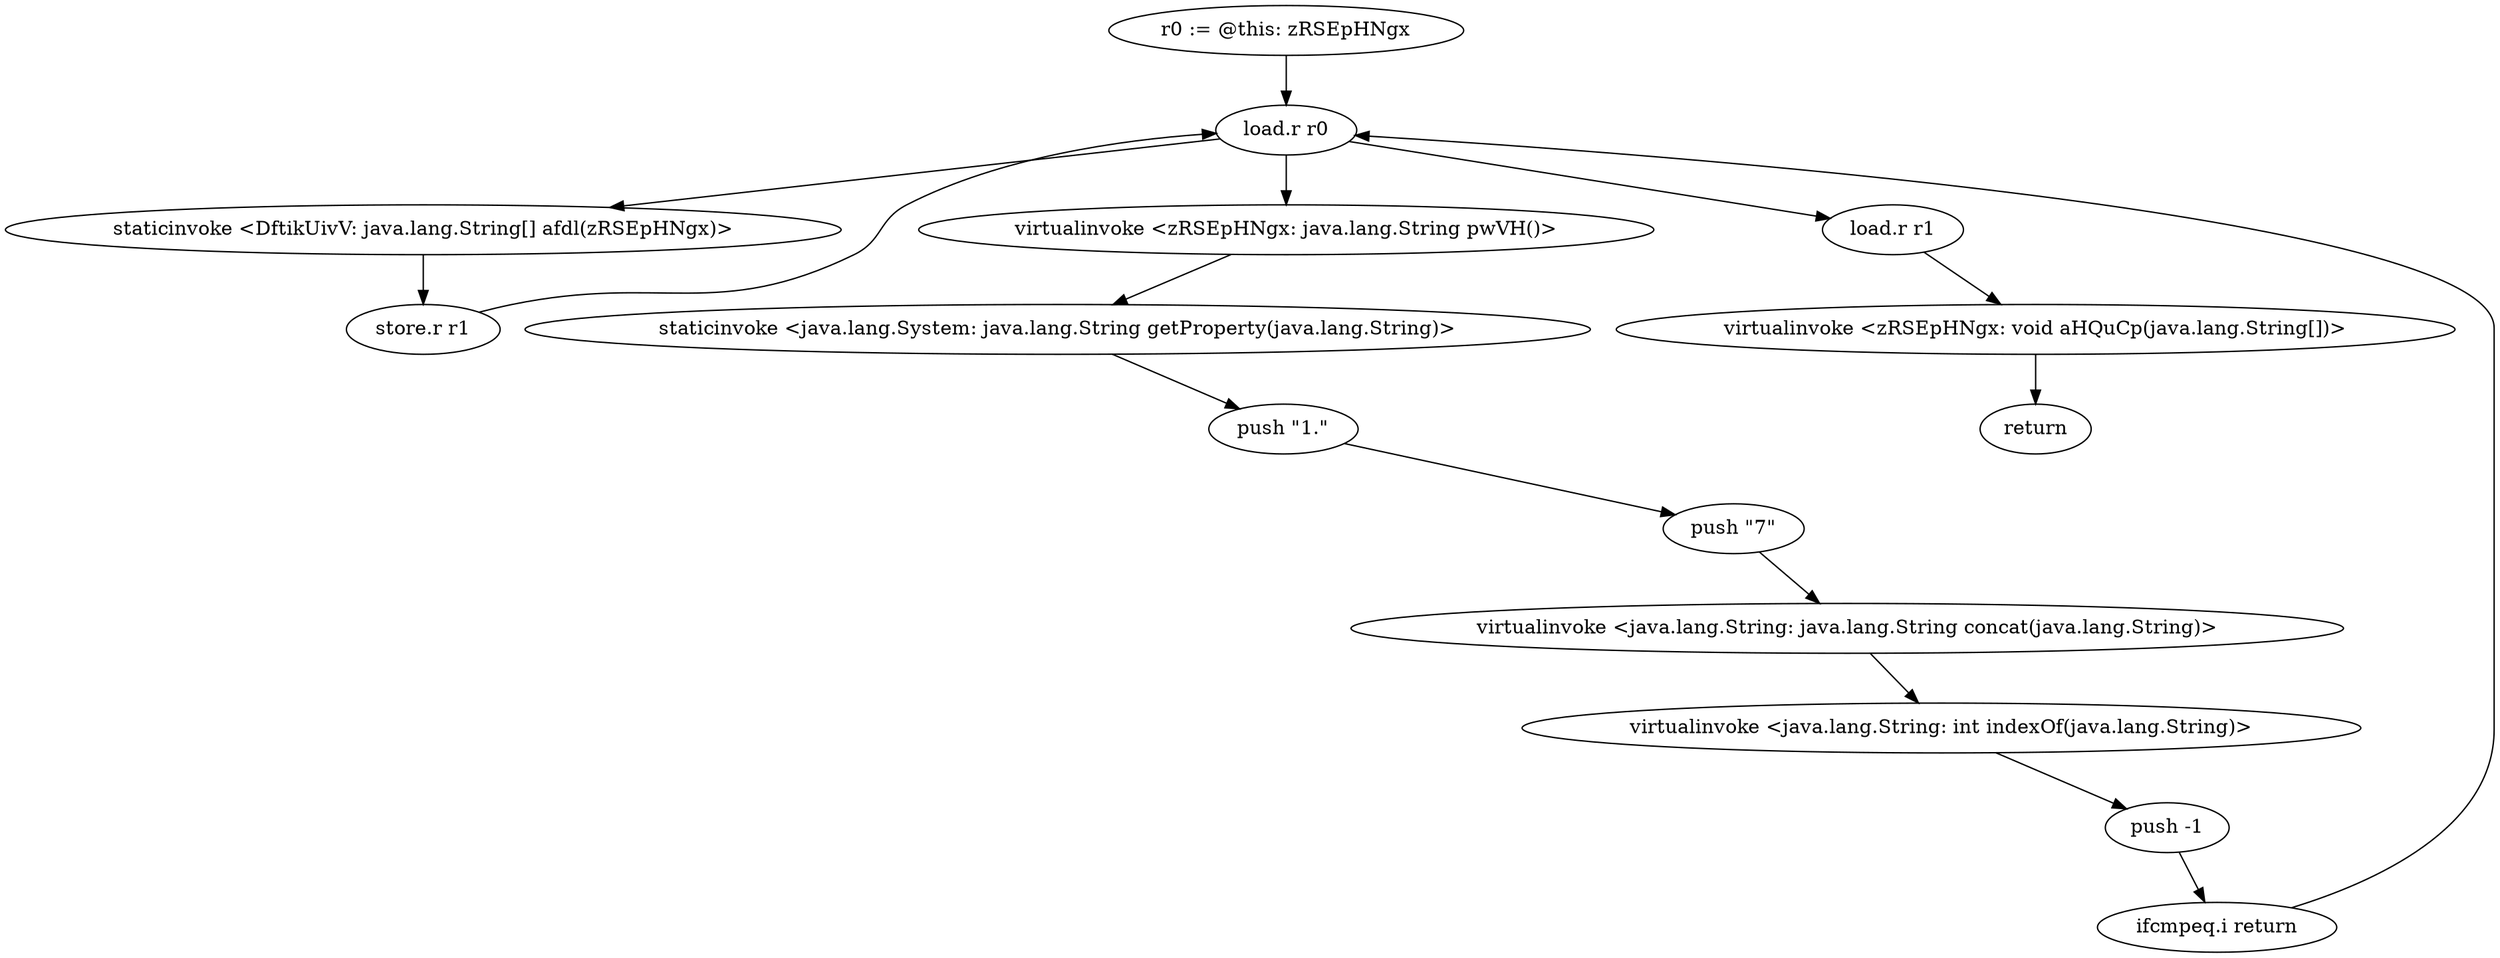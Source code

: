 digraph "" {
    "r0 := @this: zRSEpHNgx"
    "load.r r0"
    "r0 := @this: zRSEpHNgx"->"load.r r0";
    "staticinvoke <DftikUivV: java.lang.String[] afdl(zRSEpHNgx)>"
    "load.r r0"->"staticinvoke <DftikUivV: java.lang.String[] afdl(zRSEpHNgx)>";
    "store.r r1"
    "staticinvoke <DftikUivV: java.lang.String[] afdl(zRSEpHNgx)>"->"store.r r1";
    "store.r r1"->"load.r r0";
    "virtualinvoke <zRSEpHNgx: java.lang.String pwVH()>"
    "load.r r0"->"virtualinvoke <zRSEpHNgx: java.lang.String pwVH()>";
    "staticinvoke <java.lang.System: java.lang.String getProperty(java.lang.String)>"
    "virtualinvoke <zRSEpHNgx: java.lang.String pwVH()>"->"staticinvoke <java.lang.System: java.lang.String getProperty(java.lang.String)>";
    "push \"1.\""
    "staticinvoke <java.lang.System: java.lang.String getProperty(java.lang.String)>"->"push \"1.\"";
    "push \"7\""
    "push \"1.\""->"push \"7\"";
    "virtualinvoke <java.lang.String: java.lang.String concat(java.lang.String)>"
    "push \"7\""->"virtualinvoke <java.lang.String: java.lang.String concat(java.lang.String)>";
    "virtualinvoke <java.lang.String: int indexOf(java.lang.String)>"
    "virtualinvoke <java.lang.String: java.lang.String concat(java.lang.String)>"->"virtualinvoke <java.lang.String: int indexOf(java.lang.String)>";
    "push -1"
    "virtualinvoke <java.lang.String: int indexOf(java.lang.String)>"->"push -1";
    "ifcmpeq.i return"
    "push -1"->"ifcmpeq.i return";
    "ifcmpeq.i return"->"load.r r0";
    "load.r r1"
    "load.r r0"->"load.r r1";
    "virtualinvoke <zRSEpHNgx: void aHQuCp(java.lang.String[])>"
    "load.r r1"->"virtualinvoke <zRSEpHNgx: void aHQuCp(java.lang.String[])>";
    "return"
    "virtualinvoke <zRSEpHNgx: void aHQuCp(java.lang.String[])>"->"return";
}
